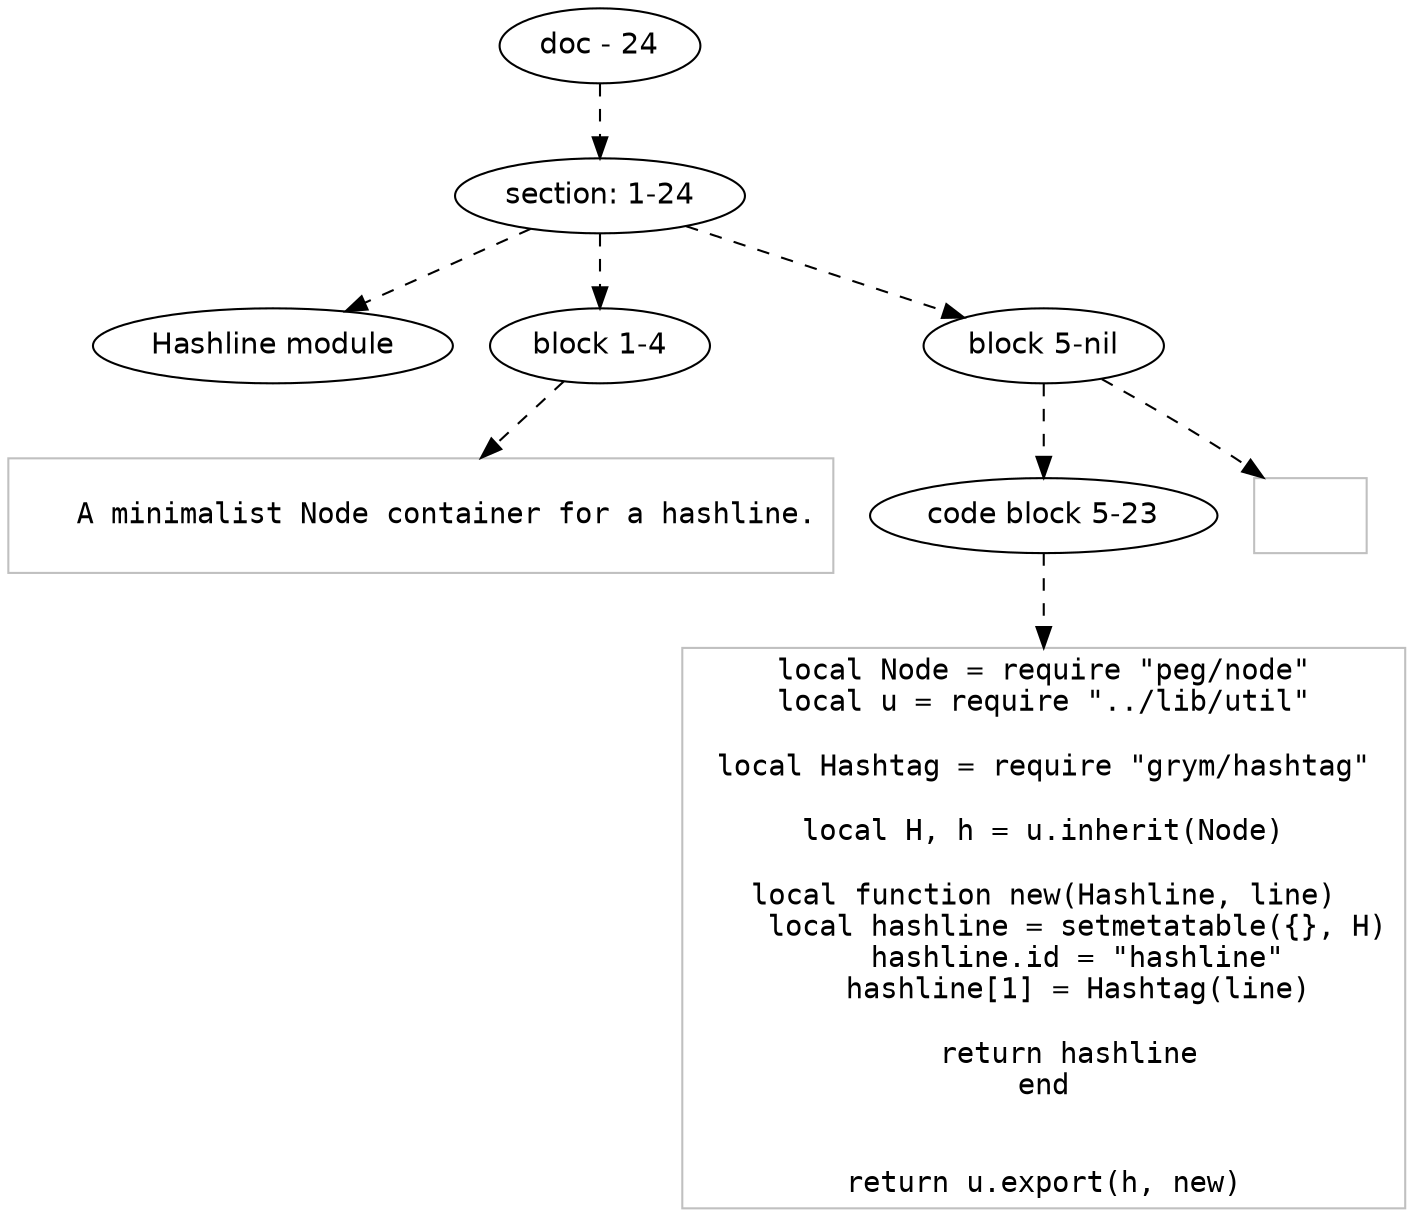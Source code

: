 digraph hierarchy {

node [fontname=Helvetica]
edge [style=dashed]

doc_0 [label="doc - 24"]

doc_0 -> { section_1}
{rank=same; section_1}

section_1 [label="section: 1-24"]

section_1 -> { header_2 block_3 block_4}
{rank=same; header_2 block_3 block_4}

header_2 [label="Hashline module"]
block_3 [label="block 1-4"]
block_4 [label="block 5-nil"]


block_3 -> leaf_5
leaf_5  [color=Gray,shape=rectangle,fontname=Inconsolata,label="
   A minimalist Node container for a hashline.

"]block_4 -> { codeblock_6}
{rank=same; codeblock_6}

codeblock_6 [label="code block 5-23"]


codeblock_6 -> leaf_7
leaf_7  [color=Gray,shape=rectangle,fontname=Inconsolata,label="local Node = require \"peg/node\"
local u = require \"../lib/util\"

local Hashtag = require \"grym/hashtag\"

local H, h = u.inherit(Node)

local function new(Hashline, line)
    local hashline = setmetatable({}, H)
    hashline.id = \"hashline\"
    hashline[1] = Hashtag(line)

    return hashline 
end


return u.export(h, new)
"]
block_4 -> leaf_8
leaf_8  [color=Gray,shape=rectangle,fontname=Inconsolata,label="
"]
}
